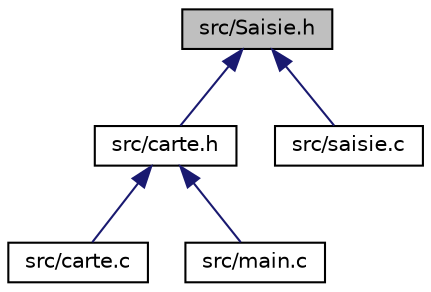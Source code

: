 digraph "src/Saisie.h"
{
 // LATEX_PDF_SIZE
  edge [fontname="Helvetica",fontsize="10",labelfontname="Helvetica",labelfontsize="10"];
  node [fontname="Helvetica",fontsize="10",shape=record];
  Node1 [label="src/Saisie.h",height=0.2,width=0.4,color="black", fillcolor="grey75", style="filled", fontcolor="black",tooltip="Toutes les fonctions liées à la saisie."];
  Node1 -> Node2 [dir="back",color="midnightblue",fontsize="10",style="solid",fontname="Helvetica"];
  Node2 [label="src/carte.h",height=0.2,width=0.4,color="black", fillcolor="white", style="filled",URL="$carte_8h.html",tooltip="fonctions sur les cartes ainsi que la structure"];
  Node2 -> Node3 [dir="back",color="midnightblue",fontsize="10",style="solid",fontname="Helvetica"];
  Node3 [label="src/carte.c",height=0.2,width=0.4,color="black", fillcolor="white", style="filled",URL="$carte_8c.html",tooltip="toutes les fonctions des cartes"];
  Node2 -> Node4 [dir="back",color="midnightblue",fontsize="10",style="solid",fontname="Helvetica"];
  Node4 [label="src/main.c",height=0.2,width=0.4,color="black", fillcolor="white", style="filled",URL="$main_8c.html",tooltip="main du BLACKJACK"];
  Node1 -> Node5 [dir="back",color="midnightblue",fontsize="10",style="solid",fontname="Helvetica"];
  Node5 [label="src/saisie.c",height=0.2,width=0.4,color="black", fillcolor="white", style="filled",URL="$saisie_8c.html",tooltip="fonctions de saisie"];
}

